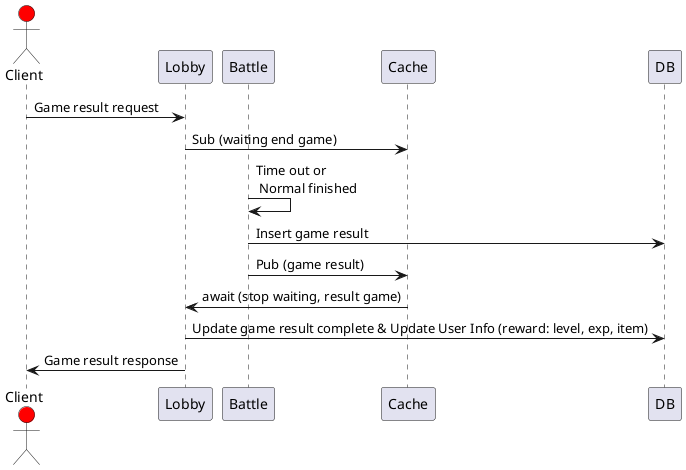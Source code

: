 @startuml
actor Client #red
participant Lobby
participant Battle
participant Cache
participant DB

Client->Lobby: Game result request
Lobby->Cache: Sub (waiting end game)
Battle->Battle:Time out or\n Normal finished
Battle->DB:Insert game result
Battle->Cache:Pub (game result)
Cache->Lobby:await (stop waiting, result game)
Lobby->DB:Update game result complete & Update User Info (reward: level, exp, item)
Lobby->Client:  Game result response

@enduml